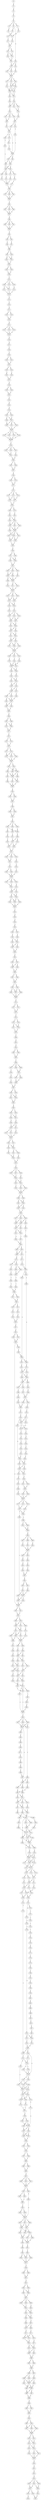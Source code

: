 strict digraph  {
	S0 -> S1 [ label = C ];
	S1 -> S2 [ label = A ];
	S2 -> S3 [ label = C ];
	S3 -> S4 [ label = C ];
	S4 -> S5 [ label = C ];
	S4 -> S6 [ label = T ];
	S4 -> S7 [ label = A ];
	S5 -> S8 [ label = A ];
	S6 -> S9 [ label = T ];
	S6 -> S10 [ label = G ];
	S7 -> S11 [ label = G ];
	S8 -> S12 [ label = A ];
	S9 -> S13 [ label = C ];
	S10 -> S14 [ label = G ];
	S10 -> S15 [ label = C ];
	S11 -> S12 [ label = A ];
	S12 -> S16 [ label = A ];
	S13 -> S17 [ label = C ];
	S14 -> S18 [ label = C ];
	S15 -> S19 [ label = T ];
	S15 -> S20 [ label = A ];
	S16 -> S21 [ label = A ];
	S17 -> S21 [ label = A ];
	S18 -> S22 [ label = G ];
	S19 -> S22 [ label = G ];
	S20 -> S22 [ label = G ];
	S21 -> S23 [ label = A ];
	S21 -> S24 [ label = G ];
	S22 -> S25 [ label = A ];
	S22 -> S26 [ label = T ];
	S22 -> S27 [ label = C ];
	S23 -> S28 [ label = A ];
	S23 -> S29 [ label = C ];
	S24 -> S29 [ label = C ];
	S25 -> S30 [ label = C ];
	S25 -> S31 [ label = T ];
	S26 -> S31 [ label = T ];
	S26 -> S30 [ label = C ];
	S27 -> S32 [ label = A ];
	S28 -> S33 [ label = T ];
	S29 -> S33 [ label = T ];
	S30 -> S34 [ label = C ];
	S30 -> S35 [ label = T ];
	S31 -> S35 [ label = T ];
	S31 -> S34 [ label = C ];
	S32 -> S34 [ label = C ];
	S33 -> S15 [ label = C ];
	S34 -> S36 [ label = A ];
	S34 -> S37 [ label = C ];
	S35 -> S37 [ label = C ];
	S36 -> S38 [ label = G ];
	S37 -> S39 [ label = C ];
	S38 -> S40 [ label = T ];
	S39 -> S41 [ label = A ];
	S39 -> S40 [ label = T ];
	S39 -> S42 [ label = G ];
	S40 -> S43 [ label = C ];
	S41 -> S44 [ label = T ];
	S42 -> S44 [ label = T ];
	S43 -> S45 [ label = G ];
	S43 -> S46 [ label = C ];
	S43 -> S47 [ label = A ];
	S44 -> S48 [ label = T ];
	S45 -> S49 [ label = C ];
	S46 -> S50 [ label = T ];
	S47 -> S49 [ label = C ];
	S48 -> S50 [ label = T ];
	S49 -> S51 [ label = T ];
	S50 -> S52 [ label = G ];
	S50 -> S53 [ label = C ];
	S51 -> S54 [ label = G ];
	S52 -> S55 [ label = T ];
	S53 -> S54 [ label = G ];
	S54 -> S56 [ label = G ];
	S54 -> S57 [ label = G ];
	S54 -> S58 [ label = A ];
	S55 -> S56 [ label = G ];
	S56 -> S59 [ label = A ];
	S56 -> S60 [ label = G ];
	S57 -> S61 [ label = G ];
	S58 -> S62 [ label = C ];
	S59 -> S63 [ label = C ];
	S59 -> S64 [ label = T ];
	S60 -> S63 [ label = C ];
	S61 -> S65 [ label = A ];
	S62 -> S64 [ label = T ];
	S63 -> S66 [ label = T ];
	S63 -> S67 [ label = A ];
	S64 -> S67 [ label = A ];
	S64 -> S66 [ label = T ];
	S65 -> S56 [ label = G ];
	S66 -> S68 [ label = C ];
	S66 -> S69 [ label = T ];
	S67 -> S70 [ label = A ];
	S67 -> S71 [ label = G ];
	S68 -> S72 [ label = G ];
	S69 -> S73 [ label = A ];
	S70 -> S74 [ label = T ];
	S71 -> S75 [ label = C ];
	S72 -> S76 [ label = C ];
	S73 -> S76 [ label = C ];
	S74 -> S77 [ label = T ];
	S75 -> S76 [ label = C ];
	S76 -> S78 [ label = T ];
	S77 -> S78 [ label = T ];
	S78 -> S79 [ label = C ];
	S78 -> S80 [ label = G ];
	S78 -> S81 [ label = A ];
	S79 -> S82 [ label = T ];
	S80 -> S82 [ label = T ];
	S81 -> S82 [ label = T ];
	S82 -> S83 [ label = C ];
	S83 -> S84 [ label = C ];
	S83 -> S85 [ label = T ];
	S83 -> S86 [ label = A ];
	S84 -> S87 [ label = G ];
	S85 -> S87 [ label = G ];
	S86 -> S87 [ label = G ];
	S87 -> S88 [ label = A ];
	S88 -> S89 [ label = C ];
	S88 -> S90 [ label = A ];
	S88 -> S91 [ label = T ];
	S89 -> S92 [ label = C ];
	S90 -> S92 [ label = C ];
	S91 -> S92 [ label = C ];
	S92 -> S93 [ label = T ];
	S93 -> S94 [ label = G ];
	S93 -> S95 [ label = T ];
	S94 -> S96 [ label = C ];
	S95 -> S97 [ label = T ];
	S96 -> S98 [ label = T ];
	S97 -> S98 [ label = T ];
	S98 -> S99 [ label = G ];
	S98 -> S100 [ label = C ];
	S99 -> S101 [ label = C ];
	S99 -> S102 [ label = A ];
	S100 -> S101 [ label = C ];
	S101 -> S103 [ label = T ];
	S102 -> S103 [ label = T ];
	S103 -> S104 [ label = G ];
	S103 -> S105 [ label = A ];
	S104 -> S106 [ label = G ];
	S105 -> S106 [ label = G ];
	S106 -> S107 [ label = C ];
	S107 -> S108 [ label = T ];
	S107 -> S109 [ label = A ];
	S107 -> S110 [ label = C ];
	S108 -> S111 [ label = C ];
	S108 -> S112 [ label = T ];
	S109 -> S113 [ label = A ];
	S110 -> S111 [ label = C ];
	S111 -> S114 [ label = T ];
	S112 -> S114 [ label = T ];
	S113 -> S114 [ label = T ];
	S114 -> S115 [ label = G ];
	S115 -> S116 [ label = C ];
	S116 -> S117 [ label = A ];
	S117 -> S118 [ label = G ];
	S117 -> S119 [ label = A ];
	S118 -> S120 [ label = G ];
	S119 -> S120 [ label = G ];
	S120 -> S121 [ label = A ];
	S121 -> S122 [ label = C ];
	S121 -> S123 [ label = A ];
	S121 -> S124 [ label = T ];
	S122 -> S125 [ label = G ];
	S123 -> S125 [ label = G ];
	S124 -> S125 [ label = G ];
	S125 -> S126 [ label = A ];
	S126 -> S127 [ label = G ];
	S127 -> S128 [ label = C ];
	S128 -> S129 [ label = T ];
	S129 -> S130 [ label = C ];
	S129 -> S131 [ label = G ];
	S130 -> S132 [ label = G ];
	S131 -> S132 [ label = G ];
	S132 -> S133 [ label = G ];
	S132 -> S134 [ label = A ];
	S133 -> S135 [ label = A ];
	S134 -> S136 [ label = C ];
	S135 -> S137 [ label = C ];
	S136 -> S137 [ label = C ];
	S137 -> S138 [ label = A ];
	S138 -> S139 [ label = G ];
	S138 -> S140 [ label = A ];
	S139 -> S141 [ label = A ];
	S140 -> S141 [ label = A ];
	S141 -> S142 [ label = T ];
	S142 -> S143 [ label = G ];
	S143 -> S144 [ label = A ];
	S144 -> S145 [ label = G ];
	S144 -> S146 [ label = A ];
	S145 -> S147 [ label = T ];
	S145 -> S148 [ label = C ];
	S146 -> S147 [ label = T ];
	S147 -> S149 [ label = T ];
	S147 -> S150 [ label = G ];
	S147 -> S151 [ label = A ];
	S148 -> S149 [ label = T ];
	S149 -> S152 [ label = T ];
	S150 -> S152 [ label = T ];
	S151 -> S152 [ label = T ];
	S152 -> S153 [ label = C ];
	S152 -> S154 [ label = A ];
	S152 -> S155 [ label = T ];
	S152 -> S156 [ label = G ];
	S153 -> S157 [ label = G ];
	S154 -> S157 [ label = G ];
	S155 -> S157 [ label = G ];
	S156 -> S157 [ label = G ];
	S157 -> S158 [ label = A ];
	S158 -> S159 [ label = G ];
	S158 -> S160 [ label = A ];
	S158 -> S161 [ label = C ];
	S159 -> S162 [ label = C ];
	S160 -> S162 [ label = C ];
	S161 -> S163 [ label = T ];
	S162 -> S164 [ label = A ];
	S163 -> S164 [ label = A ];
	S164 -> S165 [ label = T ];
	S164 -> S166 [ label = C ];
	S165 -> S167 [ label = C ];
	S166 -> S167 [ label = C ];
	S167 -> S168 [ label = A ];
	S168 -> S169 [ label = G ];
	S168 -> S170 [ label = A ];
	S169 -> S171 [ label = G ];
	S170 -> S171 [ label = G ];
	S171 -> S172 [ label = A ];
	S172 -> S173 [ label = T ];
	S172 -> S174 [ label = G ];
	S172 -> S175 [ label = A ];
	S173 -> S176 [ label = T ];
	S174 -> S177 [ label = C ];
	S175 -> S177 [ label = C ];
	S175 -> S176 [ label = T ];
	S176 -> S178 [ label = T ];
	S177 -> S178 [ label = T ];
	S178 -> S179 [ label = A ];
	S178 -> S180 [ label = G ];
	S179 -> S181 [ label = C ];
	S180 -> S182 [ label = G ];
	S181 -> S183 [ label = T ];
	S182 -> S183 [ label = T ];
	S182 -> S184 [ label = A ];
	S183 -> S185 [ label = C ];
	S183 -> S186 [ label = G ];
	S183 -> S187 [ label = A ];
	S184 -> S186 [ label = G ];
	S185 -> S188 [ label = A ];
	S186 -> S188 [ label = A ];
	S186 -> S189 [ label = C ];
	S187 -> S188 [ label = A ];
	S188 -> S190 [ label = G ];
	S188 -> S191 [ label = A ];
	S188 -> S192 [ label = C ];
	S189 -> S190 [ label = G ];
	S190 -> S193 [ label = A ];
	S190 -> S194 [ label = T ];
	S191 -> S194 [ label = T ];
	S192 -> S193 [ label = A ];
	S193 -> S195 [ label = C ];
	S194 -> S195 [ label = C ];
	S195 -> S196 [ label = A ];
	S196 -> S197 [ label = G ];
	S196 -> S198 [ label = A ];
	S197 -> S199 [ label = C ];
	S197 -> S200 [ label = A ];
	S198 -> S200 [ label = A ];
	S199 -> S201 [ label = T ];
	S200 -> S201 [ label = T ];
	S201 -> S202 [ label = A ];
	S201 -> S203 [ label = G ];
	S201 -> S204 [ label = C ];
	S202 -> S205 [ label = G ];
	S203 -> S206 [ label = A ];
	S203 -> S205 [ label = G ];
	S204 -> S207 [ label = C ];
	S205 -> S208 [ label = G ];
	S205 -> S209 [ label = A ];
	S206 -> S209 [ label = A ];
	S207 -> S209 [ label = A ];
	S208 -> S210 [ label = C ];
	S209 -> S211 [ label = G ];
	S209 -> S212 [ label = A ];
	S210 -> S213 [ label = G ];
	S211 -> S213 [ label = G ];
	S212 -> S213 [ label = G ];
	S213 -> S214 [ label = T ];
	S213 -> S215 [ label = A ];
	S213 -> S216 [ label = C ];
	S214 -> S217 [ label = G ];
	S215 -> S218 [ label = A ];
	S215 -> S217 [ label = G ];
	S216 -> S218 [ label = A ];
	S217 -> S219 [ label = G ];
	S217 -> S220 [ label = A ];
	S218 -> S220 [ label = A ];
	S219 -> S221 [ label = T ];
	S220 -> S222 [ label = C ];
	S221 -> S223 [ label = C ];
	S222 -> S224 [ label = T ];
	S222 -> S225 [ label = G ];
	S222 -> S223 [ label = C ];
	S223 -> S226 [ label = C ];
	S224 -> S227 [ label = G ];
	S224 -> S226 [ label = C ];
	S225 -> S227 [ label = G ];
	S226 -> S228 [ label = A ];
	S226 -> S229 [ label = G ];
	S227 -> S228 [ label = A ];
	S228 -> S230 [ label = G ];
	S228 -> S231 [ label = A ];
	S229 -> S231 [ label = A ];
	S230 -> S232 [ label = A ];
	S231 -> S232 [ label = A ];
	S231 -> S233 [ label = G ];
	S232 -> S234 [ label = A ];
	S232 -> S235 [ label = G ];
	S233 -> S234 [ label = A ];
	S234 -> S236 [ label = C ];
	S234 -> S237 [ label = A ];
	S235 -> S236 [ label = C ];
	S235 -> S238 [ label = G ];
	S236 -> S239 [ label = C ];
	S237 -> S239 [ label = C ];
	S238 -> S239 [ label = C ];
	S239 -> S240 [ label = G ];
	S239 -> S241 [ label = A ];
	S239 -> S242 [ label = C ];
	S240 -> S243 [ label = C ];
	S241 -> S244 [ label = T ];
	S242 -> S245 [ label = G ];
	S243 -> S246 [ label = G ];
	S244 -> S246 [ label = G ];
	S244 -> S247 [ label = T ];
	S245 -> S246 [ label = G ];
	S246 -> S248 [ label = A ];
	S246 -> S249 [ label = C ];
	S247 -> S249 [ label = C ];
	S248 -> S250 [ label = G ];
	S249 -> S251 [ label = A ];
	S250 -> S252 [ label = G ];
	S250 -> S253 [ label = C ];
	S251 -> S252 [ label = G ];
	S252 -> S254 [ label = A ];
	S252 -> S255 [ label = T ];
	S253 -> S254 [ label = A ];
	S254 -> S256 [ label = G ];
	S255 -> S257 [ label = C ];
	S255 -> S256 [ label = G ];
	S256 -> S258 [ label = A ];
	S256 -> S259 [ label = C ];
	S257 -> S260 [ label = T ];
	S258 -> S261 [ label = A ];
	S258 -> S262 [ label = G ];
	S259 -> S262 [ label = G ];
	S260 -> S262 [ label = G ];
	S261 -> S263 [ label = G ];
	S262 -> S264 [ label = T ];
	S262 -> S263 [ label = G ];
	S263 -> S265 [ label = G ];
	S264 -> S265 [ label = G ];
	S265 -> S266 [ label = A ];
	S266 -> S267 [ label = G ];
	S266 -> S268 [ label = A ];
	S267 -> S269 [ label = G ];
	S267 -> S270 [ label = A ];
	S268 -> S269 [ label = G ];
	S269 -> S271 [ label = A ];
	S270 -> S271 [ label = A ];
	S271 -> S272 [ label = C ];
	S272 -> S273 [ label = C ];
	S272 -> S274 [ label = A ];
	S273 -> S275 [ label = T ];
	S274 -> S275 [ label = T ];
	S275 -> S276 [ label = G ];
	S275 -> S277 [ label = A ];
	S276 -> S278 [ label = A ];
	S276 -> S279 [ label = G ];
	S276 -> S280 [ label = C ];
	S277 -> S279 [ label = G ];
	S278 -> S281 [ label = A ];
	S279 -> S281 [ label = A ];
	S280 -> S281 [ label = A ];
	S281 -> S282 [ label = G ];
	S281 -> S283 [ label = A ];
	S282 -> S284 [ label = C ];
	S282 -> S285 [ label = A ];
	S283 -> S286 [ label = T ];
	S283 -> S285 [ label = A ];
	S284 -> S287 [ label = T ];
	S284 -> S288 [ label = G ];
	S285 -> S288 [ label = G ];
	S285 -> S289 [ label = A ];
	S286 -> S288 [ label = G ];
	S287 -> S290 [ label = G ];
	S288 -> S291 [ label = T ];
	S288 -> S292 [ label = A ];
	S289 -> S292 [ label = A ];
	S290 -> S293 [ label = G ];
	S291 -> S293 [ label = G ];
	S292 -> S293 [ label = G ];
	S293 -> S294 [ label = A ];
	S294 -> S295 [ label = G ];
	S294 -> S296 [ label = A ];
	S295 -> S297 [ label = C ];
	S296 -> S297 [ label = C ];
	S297 -> S298 [ label = T ];
	S298 -> S299 [ label = G ];
	S298 -> S300 [ label = A ];
	S299 -> S301 [ label = G ];
	S300 -> S301 [ label = G ];
	S301 -> S302 [ label = A ];
	S302 -> S303 [ label = G ];
	S302 -> S304 [ label = C ];
	S302 -> S305 [ label = A ];
	S303 -> S306 [ label = A ];
	S303 -> S307 [ label = C ];
	S304 -> S308 [ label = T ];
	S305 -> S306 [ label = A ];
	S306 -> S309 [ label = G ];
	S307 -> S310 [ label = A ];
	S308 -> S311 [ label = C ];
	S309 -> S312 [ label = C ];
	S309 -> S313 [ label = A ];
	S310 -> S314 [ label = T ];
	S311 -> S312 [ label = C ];
	S312 -> S315 [ label = T ];
	S312 -> S316 [ label = C ];
	S313 -> S316 [ label = C ];
	S314 -> S315 [ label = T ];
	S315 -> S317 [ label = T ];
	S316 -> S317 [ label = T ];
	S317 -> S318 [ label = G ];
	S317 -> S319 [ label = A ];
	S317 -> S320 [ label = C ];
	S318 -> S321 [ label = G ];
	S319 -> S321 [ label = G ];
	S320 -> S322 [ label = A ];
	S321 -> S323 [ label = T ];
	S322 -> S324 [ label = C ];
	S323 -> S325 [ label = C ];
	S323 -> S326 [ label = G ];
	S324 -> S327 [ label = T ];
	S325 -> S328 [ label = A ];
	S326 -> S328 [ label = A ];
	S327 -> S328 [ label = A ];
	S328 -> S329 [ label = G ];
	S328 -> S330 [ label = A ];
	S328 -> S331 [ label = C ];
	S329 -> S332 [ label = C ];
	S330 -> S333 [ label = G ];
	S331 -> S332 [ label = C ];
	S332 -> S334 [ label = A ];
	S333 -> S334 [ label = A ];
	S333 -> S335 [ label = C ];
	S334 -> S336 [ label = G ];
	S334 -> S337 [ label = A ];
	S335 -> S336 [ label = G ];
	S336 -> S338 [ label = G ];
	S336 -> S339 [ label = C ];
	S337 -> S340 [ label = A ];
	S337 -> S338 [ label = G ];
	S338 -> S341 [ label = A ];
	S339 -> S341 [ label = A ];
	S340 -> S341 [ label = A ];
	S341 -> S342 [ label = T ];
	S342 -> S343 [ label = G ];
	S343 -> S344 [ label = G ];
	S344 -> S345 [ label = A ];
	S345 -> S346 [ label = G ];
	S345 -> S347 [ label = A ];
	S346 -> S348 [ label = G ];
	S347 -> S349 [ label = A ];
	S348 -> S350 [ label = A ];
	S348 -> S351 [ label = T ];
	S349 -> S351 [ label = T ];
	S350 -> S352 [ label = G ];
	S351 -> S353 [ label = T ];
	S351 -> S352 [ label = G ];
	S352 -> S354 [ label = A ];
	S353 -> S354 [ label = A ];
	S354 -> S355 [ label = A ];
	S355 -> S356 [ label = G ];
	S355 -> S357 [ label = A ];
	S356 -> S358 [ label = G ];
	S357 -> S359 [ label = A ];
	S357 -> S358 [ label = G ];
	S358 -> S360 [ label = G ];
	S359 -> S360 [ label = G ];
	S360 -> S361 [ label = A ];
	S360 -> S362 [ label = G ];
	S361 -> S363 [ label = G ];
	S362 -> S363 [ label = G ];
	S363 -> S364 [ label = C ];
	S363 -> S365 [ label = A ];
	S364 -> S366 [ label = T ];
	S364 -> S367 [ label = C ];
	S365 -> S368 [ label = A ];
	S365 -> S367 [ label = C ];
	S366 -> S369 [ label = C ];
	S367 -> S369 [ label = C ];
	S368 -> S369 [ label = C ];
	S369 -> S370 [ label = A ];
	S370 -> S371 [ label = G ];
	S370 -> S372 [ label = A ];
	S371 -> S373 [ label = A ];
	S372 -> S373 [ label = A ];
	S373 -> S374 [ label = T ];
	S374 -> S375 [ label = C ];
	S374 -> S376 [ label = T ];
	S375 -> S377 [ label = A ];
	S375 -> S378 [ label = T ];
	S376 -> S378 [ label = T ];
	S377 -> S379 [ label = C ];
	S378 -> S379 [ label = C ];
	S379 -> S380 [ label = C ];
	S380 -> S381 [ label = A ];
	S381 -> S382 [ label = A ];
	S382 -> S383 [ label = G ];
	S382 -> S384 [ label = A ];
	S383 -> S385 [ label = C ];
	S384 -> S385 [ label = C ];
	S385 -> S386 [ label = T ];
	S386 -> S387 [ label = C ];
	S386 -> S388 [ label = G ];
	S386 -> S389 [ label = A ];
	S387 -> S390 [ label = C ];
	S388 -> S391 [ label = A ];
	S389 -> S391 [ label = A ];
	S390 -> S392 [ label = G ];
	S391 -> S393 [ label = T ];
	S391 -> S394 [ label = A ];
	S392 -> S395 [ label = C ];
	S393 -> S396 [ label = G ];
	S394 -> S396 [ label = G ];
	S395 -> S397 [ label = A ];
	S396 -> S397 [ label = A ];
	S397 -> S398 [ label = A ];
	S397 -> S399 [ label = G ];
	S398 -> S400 [ label = A ];
	S398 -> S401 [ label = G ];
	S399 -> S400 [ label = A ];
	S400 -> S402 [ label = C ];
	S401 -> S402 [ label = C ];
	S402 -> S403 [ label = A ];
	S403 -> S404 [ label = C ];
	S403 -> S405 [ label = T ];
	S404 -> S406 [ label = T ];
	S404 -> S407 [ label = C ];
	S405 -> S407 [ label = C ];
	S406 -> S408 [ label = G ];
	S407 -> S409 [ label = A ];
	S408 -> S410 [ label = G ];
	S409 -> S411 [ label = A ];
	S409 -> S410 [ label = G ];
	S410 -> S412 [ label = C ];
	S410 -> S413 [ label = A ];
	S411 -> S414 [ label = G ];
	S412 -> S415 [ label = A ];
	S413 -> S415 [ label = A ];
	S414 -> S415 [ label = A ];
	S415 -> S416 [ label = G ];
	S415 -> S417 [ label = T ];
	S416 -> S418 [ label = A ];
	S416 -> S419 [ label = G ];
	S417 -> S418 [ label = A ];
	S418 -> S420 [ label = T ];
	S418 -> S421 [ label = G ];
	S419 -> S422 [ label = C ];
	S420 -> S423 [ label = G ];
	S421 -> S424 [ label = T ];
	S422 -> S424 [ label = T ];
	S423 -> S425 [ label = G ];
	S424 -> S425 [ label = G ];
	S425 -> S426 [ label = T ];
	S426 -> S427 [ label = T ];
	S426 -> S428 [ label = A ];
	S426 -> S429 [ label = C ];
	S427 -> S430 [ label = C ];
	S428 -> S431 [ label = G ];
	S429 -> S430 [ label = C ];
	S430 -> S432 [ label = A ];
	S430 -> S433 [ label = G ];
	S431 -> S432 [ label = A ];
	S432 -> S434 [ label = G ];
	S432 -> S435 [ label = T ];
	S433 -> S436 [ label = C ];
	S434 -> S437 [ label = A ];
	S435 -> S437 [ label = A ];
	S436 -> S437 [ label = A ];
	S437 -> S438 [ label = A ];
	S437 -> S439 [ label = C ];
	S438 -> S440 [ label = A ];
	S438 -> S441 [ label = G ];
	S439 -> S440 [ label = A ];
	S440 -> S442 [ label = T ];
	S440 -> S443 [ label = C ];
	S441 -> S442 [ label = T ];
	S442 -> S444 [ label = T ];
	S443 -> S444 [ label = T ];
	S444 -> S445 [ label = A ];
	S444 -> S446 [ label = G ];
	S444 -> S447 [ label = T ];
	S445 -> S448 [ label = A ];
	S445 -> S449 [ label = C ];
	S446 -> S448 [ label = A ];
	S446 -> S450 [ label = T ];
	S447 -> S449 [ label = C ];
	S448 -> S451 [ label = T ];
	S448 -> S452 [ label = A ];
	S449 -> S452 [ label = A ];
	S450 -> S453 [ label = C ];
	S451 -> S454 [ label = G ];
	S452 -> S454 [ label = G ];
	S452 -> S455 [ label = A ];
	S453 -> S456 [ label = C ];
	S454 -> S457 [ label = C ];
	S455 -> S458 [ label = A ];
	S456 -> S459 [ label = C ];
	S457 -> S460 [ label = A ];
	S458 -> S460 [ label = A ];
	S459 -> S461 [ label = A ];
	S459 -> S462 [ label = G ];
	S460 -> S463 [ label = G ];
	S460 -> S464 [ label = A ];
	S461 -> S465 [ label = A ];
	S462 -> S466 [ label = G ];
	S463 -> S467 [ label = G ];
	S463 -> S468 [ label = A ];
	S464 -> S468 [ label = A ];
	S465 -> S469 [ label = A ];
	S466 -> S469 [ label = A ];
	S466 -> S470 [ label = C ];
	S467 -> S471 [ label = G ];
	S468 -> S472 [ label = A ];
	S469 -> S473 [ label = G ];
	S470 -> S474 [ label = A ];
	S471 -> S475 [ label = T ];
	S472 -> S476 [ label = A ];
	S472 -> S477 [ label = G ];
	S473 -> S478 [ label = A ];
	S473 -> S479 [ label = T ];
	S474 -> S478 [ label = A ];
	S475 -> S459 [ label = C ];
	S476 -> S480 [ label = G ];
	S476 -> S481 [ label = C ];
	S477 -> S482 [ label = T ];
	S478 -> S483 [ label = G ];
	S478 -> S484 [ label = C ];
	S479 -> S483 [ label = G ];
	S480 -> S485 [ label = T ];
	S481 -> S485 [ label = T ];
	S482 -> S486 [ label = C ];
	S483 -> S487 [ label = G ];
	S483 -> S488 [ label = A ];
	S484 -> S487 [ label = G ];
	S485 -> S489 [ label = T ];
	S486 -> S490 [ label = C ];
	S487 -> S491 [ label = C ];
	S487 -> S492 [ label = T ];
	S488 -> S493 [ label = A ];
	S489 -> S494 [ label = C ];
	S490 -> S495 [ label = A ];
	S491 -> S496 [ label = C ];
	S492 -> S497 [ label = T ];
	S493 -> S498 [ label = G ];
	S494 -> S499 [ label = A ];
	S495 -> S499 [ label = A ];
	S496 -> S500 [ label = A ];
	S497 -> S501 [ label = C ];
	S498 -> S501 [ label = C ];
	S499 -> S502 [ label = A ];
	S499 -> S503 [ label = G ];
	S500 -> S504 [ label = A ];
	S501 -> S505 [ label = T ];
	S501 -> S506 [ label = G ];
	S502 -> S507 [ label = A ];
	S503 -> S507 [ label = A ];
	S504 -> S508 [ label = G ];
	S505 -> S509 [ label = T ];
	S506 -> S508 [ label = G ];
	S507 -> S510 [ label = A ];
	S507 -> S511 [ label = T ];
	S508 -> S512 [ label = A ];
	S509 -> S513 [ label = C ];
	S510 -> S514 [ label = C ];
	S511 -> S515 [ label = G ];
	S512 -> S516 [ label = G ];
	S513 -> S517 [ label = A ];
	S514 -> S518 [ label = T ];
	S515 -> S519 [ label = G ];
	S516 -> S520 [ label = G ];
	S516 -> S521 [ label = G ];
	S517 -> S522 [ label = T ];
	S517 -> S520 [ label = G ];
	S518 -> S523 [ label = C ];
	S519 -> S523 [ label = C ];
	S520 -> S524 [ label = T ];
	S520 -> S525 [ label = G ];
	S521 -> S526 [ label = A ];
	S522 -> S525 [ label = G ];
	S523 -> S527 [ label = A ];
	S524 -> S528 [ label = C ];
	S525 -> S529 [ label = T ];
	S526 -> S530 [ label = A ];
	S526 -> S531 [ label = G ];
	S527 -> S532 [ label = A ];
	S528 -> S533 [ label = G ];
	S529 -> S534 [ label = A ];
	S530 -> S535 [ label = C ];
	S531 -> S536 [ label = A ];
	S531 -> S535 [ label = C ];
	S532 -> S537 [ label = A ];
	S532 -> S538 [ label = G ];
	S533 -> S539 [ label = C ];
	S534 -> S540 [ label = T ];
	S535 -> S541 [ label = G ];
	S535 -> S542 [ label = C ];
	S536 -> S541 [ label = G ];
	S537 -> S543 [ label = G ];
	S538 -> S543 [ label = G ];
	S539 -> S544 [ label = C ];
	S540 -> S545 [ label = T ];
	S541 -> S546 [ label = A ];
	S542 -> S547 [ label = G ];
	S543 -> S548 [ label = A ];
	S543 -> S549 [ label = A ];
	S544 -> S550 [ label = A ];
	S545 -> S551 [ label = C ];
	S546 -> S552 [ label = A ];
	S546 -> S553 [ label = G ];
	S547 -> S554 [ label = T ];
	S548 -> S555 [ label = T ];
	S549 -> S556 [ label = G ];
	S549 -> S557 [ label = A ];
	S550 -> S558 [ label = G ];
	S551 -> S526 [ label = A ];
	S552 -> S559 [ label = A ];
	S553 -> S559 [ label = A ];
	S554 -> S560 [ label = C ];
	S555 -> S466 [ label = G ];
	S556 -> S561 [ label = G ];
	S557 -> S561 [ label = G ];
	S558 -> S531 [ label = G ];
	S559 -> S562 [ label = C ];
	S559 -> S563 [ label = A ];
	S560 -> S564 [ label = G ];
	S561 -> S565 [ label = C ];
	S561 -> S566 [ label = A ];
	S562 -> S567 [ label = G ];
	S563 -> S567 [ label = G ];
	S564 -> S567 [ label = G ];
	S565 -> S568 [ label = C ];
	S565 -> S569 [ label = A ];
	S565 -> S570 [ label = T ];
	S566 -> S569 [ label = A ];
	S567 -> S571 [ label = C ];
	S567 -> S572 [ label = A ];
	S567 -> S573 [ label = T ];
	S568 -> S574 [ label = T ];
	S569 -> S575 [ label = C ];
	S569 -> S576 [ label = G ];
	S570 -> S576 [ label = G ];
	S571 -> S577 [ label = T ];
	S572 -> S577 [ label = T ];
	S573 -> S578 [ label = C ];
	S574 -> S579 [ label = T ];
	S575 -> S580 [ label = A ];
	S575 -> S581 [ label = G ];
	S576 -> S581 [ label = G ];
	S576 -> S582 [ label = C ];
	S577 -> S583 [ label = C ];
	S577 -> S584 [ label = A ];
	S578 -> S584 [ label = A ];
	S579 -> S585 [ label = C ];
	S580 -> S586 [ label = T ];
	S581 -> S585 [ label = C ];
	S581 -> S586 [ label = T ];
	S582 -> S585 [ label = C ];
	S583 -> S587 [ label = T ];
	S584 -> S588 [ label = G ];
	S585 -> S589 [ label = T ];
	S585 -> S590 [ label = G ];
	S586 -> S591 [ label = A ];
	S587 -> S592 [ label = C ];
	S587 -> S593 [ label = A ];
	S588 -> S594 [ label = C ];
	S588 -> S595 [ label = G ];
	S589 -> S596 [ label = G ];
	S590 -> S597 [ label = C ];
	S591 -> S598 [ label = A ];
	S592 -> S549 [ label = A ];
	S593 -> S549 [ label = A ];
	S594 -> S599 [ label = A ];
	S595 -> S599 [ label = A ];
	S596 -> S600 [ label = C ];
	S596 -> S601 [ label = T ];
	S597 -> S600 [ label = C ];
	S598 -> S602 [ label = A ];
	S599 -> S603 [ label = A ];
	S600 -> S604 [ label = T ];
	S600 -> S605 [ label = C ];
	S601 -> S604 [ label = T ];
	S602 -> S606 [ label = A ];
	S603 -> S607 [ label = C ];
	S603 -> S608 [ label = T ];
	S603 -> S609 [ label = G ];
	S604 -> S610 [ label = G ];
	S604 -> S611 [ label = C ];
	S605 -> S612 [ label = A ];
	S606 -> S613 [ label = T ];
	S606 -> S612 [ label = A ];
	S607 -> S614 [ label = C ];
	S608 -> S615 [ label = T ];
	S609 -> S616 [ label = A ];
	S610 -> S617 [ label = C ];
	S611 -> S617 [ label = C ];
	S612 -> S618 [ label = G ];
	S612 -> S619 [ label = A ];
	S613 -> S619 [ label = A ];
	S614 -> S620 [ label = C ];
	S615 -> S620 [ label = C ];
	S616 -> S620 [ label = C ];
	S617 -> S621 [ label = T ];
	S617 -> S622 [ label = C ];
	S618 -> S623 [ label = G ];
	S619 -> S621 [ label = T ];
	S620 -> S624 [ label = T ];
	S620 -> S625 [ label = G ];
	S621 -> S626 [ label = T ];
	S621 -> S627 [ label = A ];
	S622 -> S626 [ label = T ];
	S623 -> S628 [ label = G ];
	S624 -> S629 [ label = A ];
	S625 -> S630 [ label = C ];
	S626 -> S631 [ label = C ];
	S627 -> S632 [ label = G ];
	S628 -> S631 [ label = C ];
	S629 -> S633 [ label = A ];
	S630 -> S634 [ label = C ];
	S631 -> S635 [ label = C ];
	S631 -> S636 [ label = T ];
	S631 -> S637 [ label = A ];
	S632 -> S635 [ label = C ];
	S633 -> S638 [ label = A ];
	S634 -> S639 [ label = T ];
	S635 -> S640 [ label = C ];
	S636 -> S641 [ label = C ];
	S637 -> S640 [ label = C ];
	S638 -> S642 [ label = G ];
	S639 -> S642 [ label = G ];
	S640 -> S643 [ label = C ];
	S641 -> S644 [ label = A ];
	S642 -> S645 [ label = G ];
	S643 -> S646 [ label = C ];
	S643 -> S647 [ label = G ];
	S643 -> S648 [ label = T ];
	S644 -> S649 [ label = G ];
	S645 -> S650 [ label = A ];
	S645 -> S651 [ label = G ];
	S646 -> S652 [ label = G ];
	S646 -> S653 [ label = A ];
	S647 -> S653 [ label = A ];
	S648 -> S653 [ label = A ];
	S648 -> S652 [ label = G ];
	S649 -> S640 [ label = C ];
	S650 -> S654 [ label = T ];
	S651 -> S655 [ label = A ];
	S652 -> S656 [ label = T ];
	S653 -> S657 [ label = G ];
	S653 -> S658 [ label = G ];
	S654 -> S587 [ label = T ];
	S654 -> S659 [ label = C ];
	S655 -> S587 [ label = T ];
	S656 -> S660 [ label = A ];
	S656 -> S661 [ label = T ];
	S657 -> S660 [ label = A ];
	S658 -> S662 [ label = G ];
	S659 -> S593 [ label = A ];
	S660 -> S663 [ label = A ];
	S660 -> S664 [ label = G ];
	S661 -> S665 [ label = C ];
	S662 -> S666 [ label = A ];
	S663 -> S667 [ label = A ];
	S664 -> S668 [ label = C ];
	S665 -> S667 [ label = A ];
	S666 -> S669 [ label = C ];
	S667 -> S670 [ label = G ];
	S667 -> S671 [ label = A ];
	S668 -> S671 [ label = A ];
	S669 -> S672 [ label = A ];
	S670 -> S673 [ label = A ];
	S671 -> S674 [ label = T ];
	S671 -> S673 [ label = A ];
	S671 -> S675 [ label = G ];
	S672 -> S676 [ label = G ];
	S673 -> S677 [ label = T ];
	S673 -> S678 [ label = G ];
	S674 -> S678 [ label = G ];
	S675 -> S679 [ label = A ];
	S676 -> S680 [ label = G ];
	S677 -> S681 [ label = G ];
	S678 -> S682 [ label = T ];
	S678 -> S683 [ label = C ];
	S679 -> S683 [ label = C ];
	S680 -> S684 [ label = A ];
	S681 -> S685 [ label = A ];
	S682 -> S686 [ label = C ];
	S682 -> S687 [ label = T ];
	S683 -> S685 [ label = A ];
	S684 -> S688 [ label = G ];
	S685 -> S689 [ label = A ];
	S685 -> S690 [ label = G ];
	S685 -> S691 [ label = A ];
	S686 -> S692 [ label = T ];
	S687 -> S693 [ label = C ];
	S688 -> S657 [ label = G ];
	S689 -> S694 [ label = G ];
	S689 -> S695 [ label = T ];
	S690 -> S696 [ label = A ];
	S691 -> S696 [ label = A ];
	S692 -> S697 [ label = G ];
	S693 -> S698 [ label = T ];
	S694 -> S699 [ label = A ];
	S694 -> S700 [ label = G ];
	S695 -> S700 [ label = G ];
	S696 -> S701 [ label = G ];
	S696 -> S702 [ label = C ];
	S697 -> S702 [ label = C ];
	S698 -> S702 [ label = C ];
	S699 -> S703 [ label = G ];
	S700 -> S704 [ label = A ];
	S701 -> S705 [ label = T ];
	S702 -> S705 [ label = T ];
	S702 -> S689 [ label = A ];
	S702 -> S706 [ label = G ];
	S703 -> S707 [ label = G ];
	S703 -> S708 [ label = A ];
	S704 -> S707 [ label = G ];
	S704 -> S708 [ label = A ];
	S705 -> S708 [ label = A ];
	S705 -> S694 [ label = G ];
	S706 -> S694 [ label = G ];
	S707 -> S709 [ label = A ];
	S707 -> S710 [ label = T ];
	S708 -> S709 [ label = A ];
	S708 -> S710 [ label = T ];
	S708 -> S711 [ label = G ];
	S709 -> S712 [ label = C ];
	S709 -> S713 [ label = A ];
	S710 -> S712 [ label = C ];
	S711 -> S712 [ label = C ];
	S712 -> S714 [ label = G ];
	S712 -> S715 [ label = C ];
	S712 -> S716 [ label = T ];
	S713 -> S716 [ label = T ];
	S714 -> S717 [ label = G ];
	S715 -> S717 [ label = G ];
	S716 -> S718 [ label = C ];
	S716 -> S719 [ label = A ];
	S717 -> S720 [ label = G ];
	S717 -> S721 [ label = C ];
	S718 -> S722 [ label = A ];
	S719 -> S720 [ label = G ];
	S720 -> S723 [ label = A ];
	S720 -> S724 [ label = C ];
	S721 -> S725 [ label = G ];
	S722 -> S724 [ label = C ];
	S723 -> S726 [ label = A ];
	S724 -> S727 [ label = T ];
	S724 -> S728 [ label = C ];
	S725 -> S728 [ label = C ];
	S726 -> S729 [ label = G ];
	S727 -> S730 [ label = C ];
	S728 -> S729 [ label = G ];
	S728 -> S730 [ label = C ];
	S729 -> S731 [ label = A ];
	S730 -> S732 [ label = T ];
	S731 -> S733 [ label = A ];
	S731 -> S734 [ label = C ];
	S732 -> S735 [ label = C ];
	S733 -> S736 [ label = A ];
	S734 -> S737 [ label = G ];
	S735 -> S738 [ label = T ];
	S736 -> S739 [ label = A ];
	S737 -> S740 [ label = C ];
	S738 -> S741 [ label = T ];
	S739 -> S742 [ label = G ];
	S740 -> S743 [ label = T ];
	S741 -> S744 [ label = C ];
	S741 -> S745 [ label = G ];
	S742 -> S746 [ label = A ];
	S742 -> S747 [ label = G ];
	S743 -> S748 [ label = C ];
	S744 -> S749 [ label = A ];
	S744 -> S750 [ label = T ];
	S745 -> S751 [ label = C ];
	S746 -> S752 [ label = A ];
	S747 -> S753 [ label = C ];
	S748 -> S754 [ label = T ];
	S749 -> S755 [ label = G ];
	S750 -> S755 [ label = G ];
	S751 -> S756 [ label = A ];
	S751 -> S757 [ label = G ];
	S752 -> S758 [ label = G ];
	S753 -> S758 [ label = G ];
	S754 -> S759 [ label = A ];
	S755 -> S760 [ label = C ];
	S755 -> S761 [ label = A ];
	S756 -> S762 [ label = G ];
	S756 -> S763 [ label = A ];
	S757 -> S763 [ label = A ];
	S757 -> S762 [ label = G ];
	S758 -> S764 [ label = G ];
	S758 -> S738 [ label = T ];
	S759 -> S765 [ label = G ];
	S760 -> S751 [ label = C ];
	S761 -> S766 [ label = A ];
	S761 -> S767 [ label = G ];
	S762 -> S768 [ label = T ];
	S762 -> S769 [ label = G ];
	S763 -> S770 [ label = A ];
	S763 -> S769 [ label = G ];
	S764 -> S755 [ label = G ];
	S764 -> S771 [ label = A ];
	S765 -> S772 [ label = C ];
	S766 -> S757 [ label = G ];
	S766 -> S756 [ label = A ];
	S767 -> S757 [ label = G ];
	S768 -> S773 [ label = A ];
	S769 -> S774 [ label = T ];
	S770 -> S775 [ label = C ];
	S771 -> S744 [ label = C ];
	S772 -> S776 [ label = C ];
	S773 -> S777 [ label = C ];
	S774 -> S777 [ label = C ];
	S775 -> S778 [ label = A ];
	S776 -> S779 [ label = C ];
	S777 -> S780 [ label = A ];
	S778 -> S781 [ label = A ];
	S778 -> S782 [ label = G ];
	S779 -> S783 [ label = C ];
	S780 -> S784 [ label = A ];
	S780 -> S785 [ label = G ];
	S781 -> S786 [ label = C ];
	S781 -> S787 [ label = T ];
	S782 -> S786 [ label = C ];
	S782 -> S787 [ label = T ];
	S783 -> S788 [ label = T ];
	S784 -> S778 [ label = A ];
	S785 -> S789 [ label = G ];
	S785 -> S778 [ label = A ];
	S786 -> S790 [ label = A ];
	S787 -> S790 [ label = A ];
	S788 -> S791 [ label = G ];
	S789 -> S781 [ label = A ];
	S790 -> S792 [ label = A ];
	S790 -> S793 [ label = G ];
	S791 -> S794 [ label = T ];
	S792 -> S795 [ label = C ];
	S793 -> S795 [ label = C ];
	S794 -> S796 [ label = A ];
	S795 -> S797 [ label = C ];
	S795 -> S798 [ label = T ];
	S796 -> S799 [ label = A ];
	S797 -> S800 [ label = T ];
	S798 -> S800 [ label = T ];
	S799 -> S801 [ label = G ];
	S800 -> S802 [ label = G ];
	S800 -> S803 [ label = T ];
	S801 -> S804 [ label = A ];
	S802 -> S805 [ label = C ];
	S803 -> S805 [ label = C ];
	S804 -> S806 [ label = G ];
	S805 -> S807 [ label = A ];
	S806 -> S808 [ label = C ];
	S807 -> S809 [ label = A ];
	S807 -> S810 [ label = T ];
	S807 -> S811 [ label = G ];
	S808 -> S812 [ label = G ];
	S809 -> S813 [ label = C ];
	S810 -> S813 [ label = C ];
	S811 -> S813 [ label = C ];
	S812 -> S814 [ label = C ];
	S813 -> S815 [ label = T ];
	S813 -> S816 [ label = C ];
	S814 -> S817 [ label = T ];
	S815 -> S818 [ label = T ];
	S815 -> S819 [ label = C ];
	S816 -> S820 [ label = A ];
	S817 -> S821 [ label = C ];
	S818 -> S822 [ label = C ];
	S819 -> S822 [ label = C ];
	S820 -> S823 [ label = A ];
	S821 -> S746 [ label = A ];
	S822 -> S824 [ label = T ];
	S823 -> S825 [ label = G ];
	S823 -> S826 [ label = C ];
	S823 -> S827 [ label = A ];
	S824 -> S828 [ label = G ];
	S824 -> S829 [ label = C ];
	S825 -> S830 [ label = A ];
	S826 -> S831 [ label = G ];
	S827 -> S831 [ label = G ];
	S827 -> S830 [ label = A ];
	S828 -> S823 [ label = A ];
	S829 -> S823 [ label = A ];
	S830 -> S832 [ label = G ];
	S830 -> S833 [ label = C ];
	S831 -> S833 [ label = C ];
	S831 -> S834 [ label = A ];
	S832 -> S835 [ label = A ];
	S833 -> S836 [ label = C ];
	S833 -> S837 [ label = G ];
	S834 -> S835 [ label = A ];
	S835 -> S838 [ label = G ];
	S835 -> S839 [ label = A ];
	S836 -> S839 [ label = A ];
	S837 -> S839 [ label = A ];
	S838 -> S840 [ label = A ];
	S839 -> S841 [ label = G ];
	S840 -> S842 [ label = C ];
	S841 -> S843 [ label = T ];
	S842 -> S844 [ label = G ];
	S842 -> S845 [ label = C ];
	S843 -> S845 [ label = C ];
	S843 -> S846 [ label = A ];
	S844 -> S847 [ label = C ];
	S845 -> S847 [ label = C ];
	S846 -> S847 [ label = C ];
	S847 -> S848 [ label = A ];
	S848 -> S849 [ label = G ];
	S848 -> S850 [ label = T ];
	S849 -> S851 [ label = A ];
	S850 -> S851 [ label = A ];
	S851 -> S852 [ label = A ];
	S852 -> S853 [ label = G ];
	S852 -> S854 [ label = T ];
	S853 -> S855 [ label = T ];
	S853 -> S856 [ label = C ];
	S854 -> S856 [ label = C ];
	S855 -> S857 [ label = T ];
	S856 -> S857 [ label = T ];
	S857 -> S858 [ label = T ];
	S857 -> S859 [ label = G ];
	S857 -> S860 [ label = C ];
	S858 -> S861 [ label = C ];
	S859 -> S861 [ label = C ];
	S860 -> S862 [ label = A ];
	S861 -> S863 [ label = G ];
	S861 -> S864 [ label = A ];
	S862 -> S863 [ label = G ];
	S863 -> S865 [ label = A ];
	S864 -> S865 [ label = A ];
	S864 -> S866 [ label = G ];
	S865 -> S867 [ label = A ];
	S866 -> S868 [ label = C ];
	S867 -> S869 [ label = A ];
	S867 -> S870 [ label = T ];
	S868 -> S870 [ label = T ];
	S869 -> S871 [ label = C ];
	S870 -> S872 [ label = G ];
	S871 -> S873 [ label = A ];
	S871 -> S874 [ label = G ];
	S872 -> S873 [ label = A ];
	S872 -> S875 [ label = C ];
	S873 -> S876 [ label = A ];
	S874 -> S877 [ label = G ];
	S875 -> S876 [ label = A ];
	S876 -> S878 [ label = C ];
	S876 -> S879 [ label = A ];
	S877 -> S878 [ label = C ];
	S878 -> S880 [ label = T ];
	S878 -> S881 [ label = C ];
	S879 -> S880 [ label = T ];
	S880 -> S882 [ label = T ];
	S881 -> S882 [ label = T ];
	S882 -> S883 [ label = A ];
	S882 -> S884 [ label = G ];
	S883 -> S885 [ label = A ];
	S884 -> S885 [ label = A ];
	S885 -> S886 [ label = G ];
	S885 -> S887 [ label = A ];
	S886 -> S888 [ label = A ];
	S886 -> S889 [ label = C ];
	S887 -> S890 [ label = G ];
	S888 -> S891 [ label = G ];
	S888 -> S892 [ label = A ];
	S889 -> S892 [ label = A ];
	S890 -> S892 [ label = A ];
	S890 -> S893 [ label = C ];
	S891 -> S894 [ label = A ];
	S892 -> S895 [ label = G ];
	S892 -> S894 [ label = A ];
	S893 -> S894 [ label = A ];
	S894 -> S896 [ label = A ];
	S894 -> S897 [ label = G ];
	S895 -> S896 [ label = A ];
	S896 -> S898 [ label = G ];
	S897 -> S898 [ label = G ];
	S898 -> S899 [ label = A ];
	S899 -> S900 [ label = T ];
	S899 -> S901 [ label = C ];
	S900 -> S902 [ label = G ];
	S901 -> S902 [ label = G ];
	S902 -> S903 [ label = A ];
	S903 -> S904 [ label = C ];
	S903 -> S905 [ label = T ];
	S904 -> S906 [ label = G ];
	S904 -> S907 [ label = A ];
	S904 -> S908 [ label = C ];
	S905 -> S907 [ label = A ];
	S906 -> S909 [ label = T ];
	S907 -> S909 [ label = T ];
	S908 -> S909 [ label = T ];
	S909 -> S910 [ label = C ];
	S909 -> S911 [ label = G ];
	S910 -> S912 [ label = T ];
	S910 -> S913 [ label = A ];
	S911 -> S912 [ label = T ];
	S912 -> S914 [ label = C ];
	S913 -> S915 [ label = T ];
	S913 -> S914 [ label = C ];
	S914 -> S916 [ label = C ];
	S914 -> S917 [ label = A ];
	S915 -> S918 [ label = G ];
	S916 -> S919 [ label = T ];
	S917 -> S919 [ label = T ];
	S918 -> S919 [ label = T ];
	S919 -> S920 [ label = G ];
	S920 -> S921 [ label = G ];
	S921 -> S922 [ label = G ];
	S922 -> S923 [ label = A ];
	S923 -> S924 [ label = C ];
	S923 -> S925 [ label = A ];
	S923 -> S926 [ label = G ];
	S924 -> S927 [ label = A ];
	S925 -> S928 [ label = C ];
	S925 -> S927 [ label = A ];
	S926 -> S928 [ label = C ];
	S927 -> S929 [ label = T ];
	S927 -> S930 [ label = C ];
	S928 -> S931 [ label = A ];
	S929 -> S932 [ label = G ];
	S930 -> S933 [ label = A ];
	S931 -> S932 [ label = G ];
}
